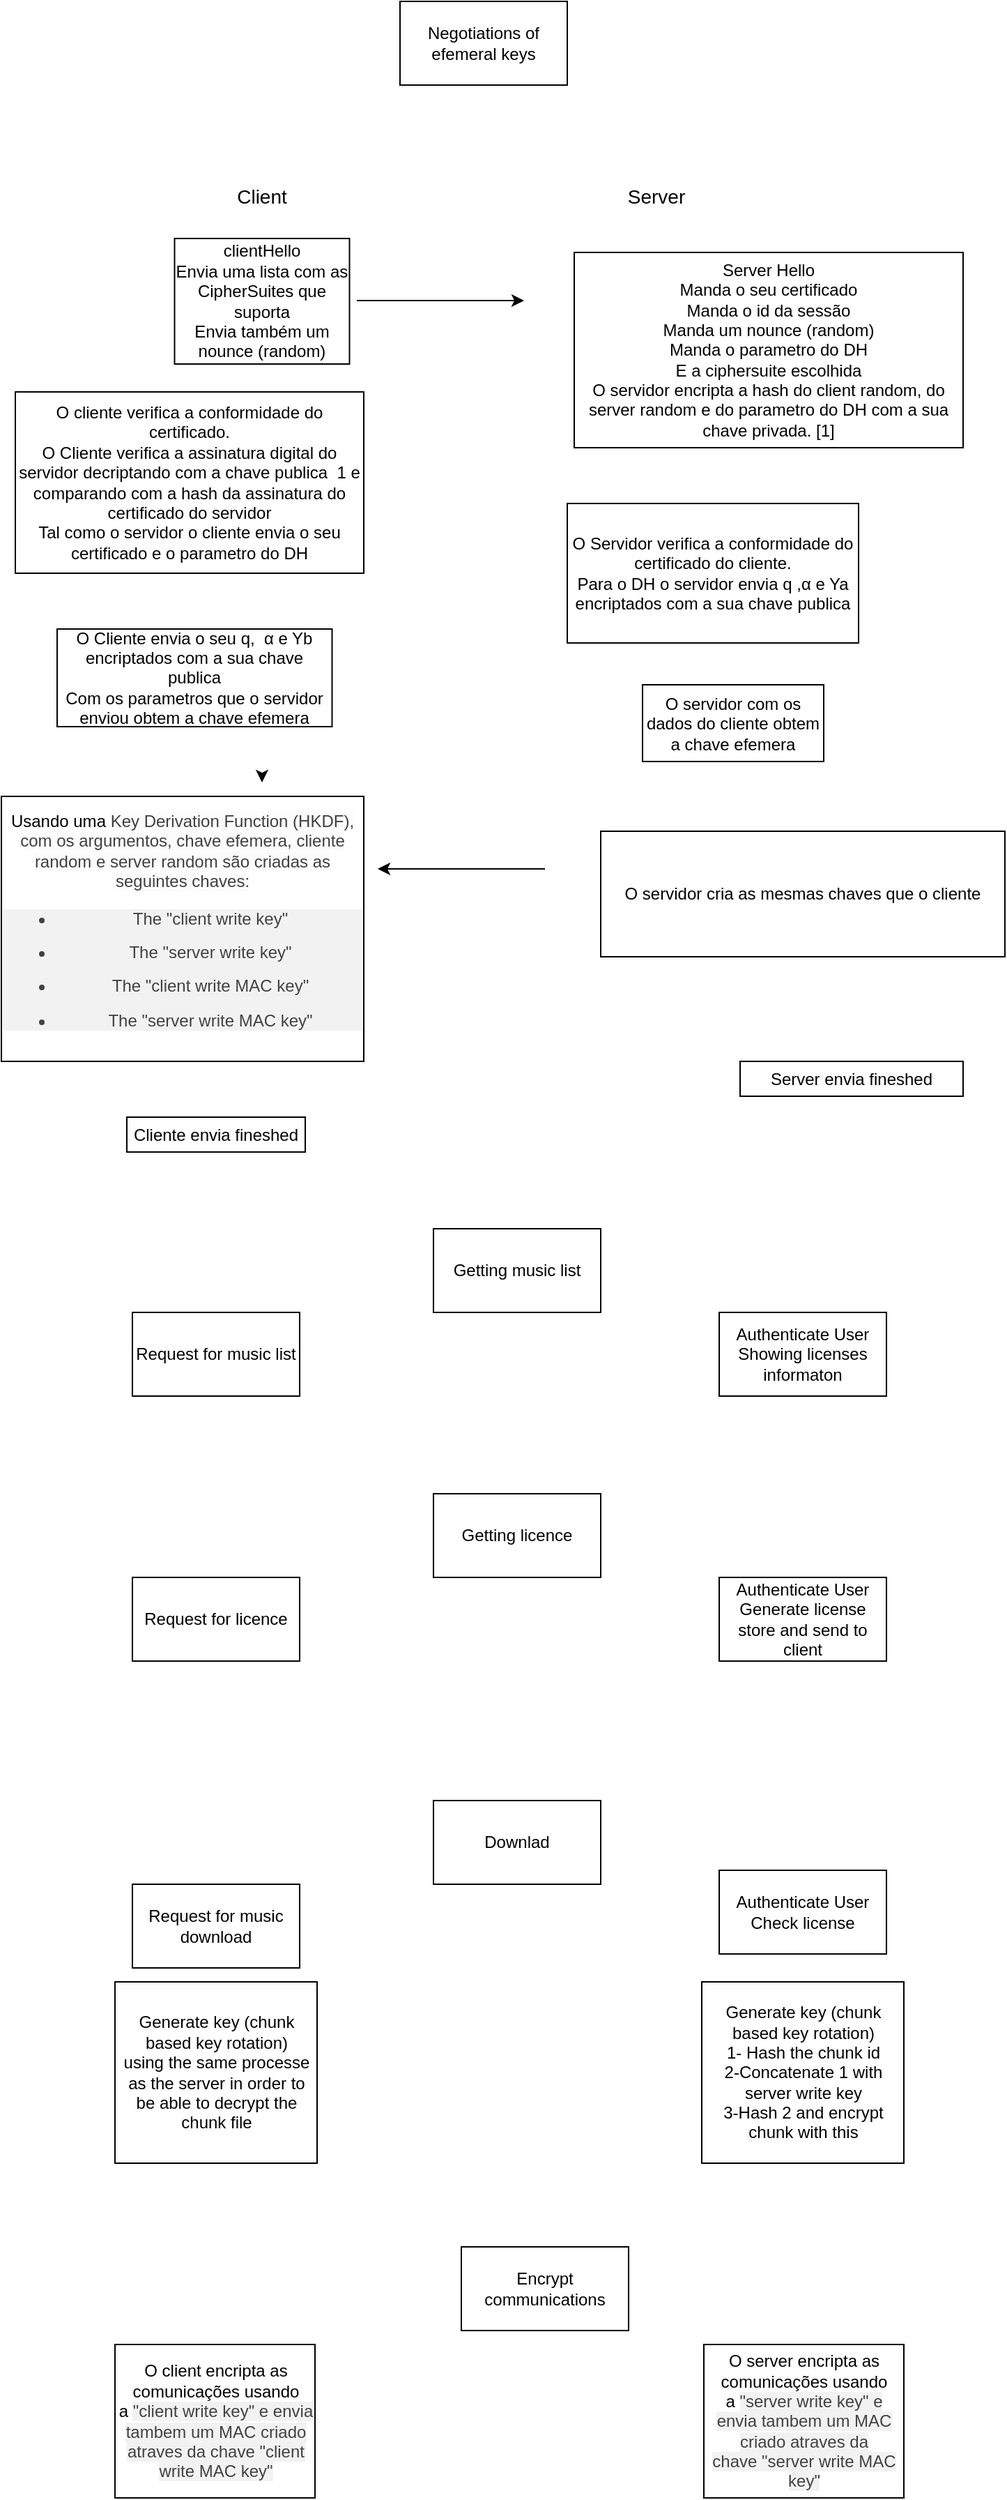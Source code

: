 <mxfile version="14.1.1" type="device"><diagram id="ToxsXhBCQsrdMB1Es3Ik" name="Page-1"><mxGraphModel dx="1350" dy="1837" grid="1" gridSize="10" guides="1" tooltips="1" connect="1" arrows="1" fold="1" page="1" pageScale="1" pageWidth="850" pageHeight="1100" math="0" shadow="0"><root><mxCell id="0"/><mxCell id="1" parent="0"/><mxCell id="-mcVlJ09CJsQKU-bJ-QF-1" value="&lt;font style=&quot;font-size: 14px&quot;&gt;Server&lt;/font&gt;" style="text;html=1;strokeColor=none;fillColor=none;align=center;verticalAlign=middle;whiteSpace=wrap;rounded=0;" parent="1" vertex="1"><mxGeometry x="500" y="40" width="40" height="20" as="geometry"/></mxCell><mxCell id="-mcVlJ09CJsQKU-bJ-QF-2" value="&lt;font style=&quot;font-size: 14px&quot;&gt;Client&lt;/font&gt;" style="text;html=1;strokeColor=none;fillColor=none;align=center;verticalAlign=middle;whiteSpace=wrap;rounded=0;" parent="1" vertex="1"><mxGeometry x="217" y="40" width="40" height="20" as="geometry"/></mxCell><mxCell id="-mcVlJ09CJsQKU-bJ-QF-4" value="clientHello&lt;br&gt;Envia uma lista com as CipherSuites que suporta&lt;br&gt;Envia também um nounce (random)" style="rounded=0;whiteSpace=wrap;html=1;" parent="1" vertex="1"><mxGeometry x="174.25" y="80" width="125.5" height="90" as="geometry"/></mxCell><mxCell id="nerVAbbshEKJmBHqYRu4-2" style="edgeStyle=orthogonalEdgeStyle;rounded=0;orthogonalLoop=1;jettySize=auto;html=1;" edge="1" parent="1" source="-mcVlJ09CJsQKU-bJ-QF-8"><mxGeometry relative="1" as="geometry"><mxPoint x="565.5" y="160" as="targetPoint"/><Array as="points"><mxPoint x="566" y="160"/><mxPoint x="566" y="160"/></Array></mxGeometry></mxCell><mxCell id="-mcVlJ09CJsQKU-bJ-QF-8" value="Server Hello&lt;br&gt;Manda o seu certificado&lt;br&gt;Manda o id da sessão&lt;br&gt;Manda um nounce (random)&lt;br&gt;Manda o parametro do DH&lt;br&gt;E a ciphersuite escolhida&lt;br&gt;O servidor encripta a hash do client random, do server random e do parametro do DH com a sua chave privada. [1]" style="rounded=0;whiteSpace=wrap;html=1;" parent="1" vertex="1"><mxGeometry x="461" y="90" width="279" height="140" as="geometry"/></mxCell><mxCell id="-mcVlJ09CJsQKU-bJ-QF-9" value="" style="endArrow=classic;html=1;" parent="1" edge="1"><mxGeometry width="50" height="50" relative="1" as="geometry"><mxPoint x="305" y="124.5" as="sourcePoint"/><mxPoint x="425" y="124.5" as="targetPoint"/></mxGeometry></mxCell><mxCell id="-mcVlJ09CJsQKU-bJ-QF-17" value="O servidor com os dados do cliente obtem a chave efemera" style="rounded=0;whiteSpace=wrap;html=1;" parent="1" vertex="1"><mxGeometry x="510" y="400" width="130" height="55" as="geometry"/></mxCell><mxCell id="-mcVlJ09CJsQKU-bJ-QF-18" value="O cliente verifica a conformidade do certificado.&lt;br&gt;O Cliente verifica a assinatura digital do servidor decriptando com a chave publica&amp;nbsp; 1 e comparando com a hash da assinatura do certificado do servidor&lt;br&gt;Tal como o servidor o cliente envia o seu certificado e o parametro do DH" style="rounded=0;whiteSpace=wrap;html=1;" parent="1" vertex="1"><mxGeometry x="60" y="190" width="250" height="130" as="geometry"/></mxCell><mxCell id="-mcVlJ09CJsQKU-bJ-QF-20" value="O Cliente envia o seu q,&amp;nbsp; α e Yb encriptados com a sua chave publica&lt;br&gt;Com os parametros que o servidor enviou obtem a chave efemera" style="rounded=0;whiteSpace=wrap;html=1;" parent="1" vertex="1"><mxGeometry x="90" y="360" width="197.25" height="70" as="geometry"/></mxCell><mxCell id="nerVAbbshEKJmBHqYRu4-4" style="edgeStyle=orthogonalEdgeStyle;rounded=0;orthogonalLoop=1;jettySize=auto;html=1;exitX=0.5;exitY=1;exitDx=0;exitDy=0;" edge="1" parent="1"><mxGeometry relative="1" as="geometry"><mxPoint x="237" y="470" as="targetPoint"/><mxPoint x="237" y="465" as="sourcePoint"/></mxGeometry></mxCell><mxCell id="-mcVlJ09CJsQKU-bJ-QF-24" value="Cliente envia fineshed" style="rounded=0;whiteSpace=wrap;html=1;" parent="1" vertex="1"><mxGeometry x="140" y="710" width="128" height="25" as="geometry"/></mxCell><mxCell id="-mcVlJ09CJsQKU-bJ-QF-26" value="Server envia fineshed" style="rounded=0;whiteSpace=wrap;html=1;" parent="1" vertex="1"><mxGeometry x="580" y="670" width="160" height="25" as="geometry"/></mxCell><mxCell id="-mcVlJ09CJsQKU-bJ-QF-27" value="" style="endArrow=classic;html=1;" parent="1" edge="1"><mxGeometry width="50" height="50" relative="1" as="geometry"><mxPoint x="440" y="532" as="sourcePoint"/><mxPoint x="320" y="532" as="targetPoint"/></mxGeometry></mxCell><mxCell id="nerVAbbshEKJmBHqYRu4-3" value="O Servidor verifica a conformidade do certificado do cliente.&lt;br&gt;Para o DH o servidor envia q ,α e Ya encriptados com a sua chave publica" style="rounded=0;whiteSpace=wrap;html=1;" vertex="1" parent="1"><mxGeometry x="456" y="270" width="209" height="100" as="geometry"/></mxCell><mxCell id="nerVAbbshEKJmBHqYRu4-5" value="Usando um&lt;font style=&quot;font-size: 12px&quot;&gt;a&amp;nbsp;&lt;span style=&quot;color: rgb(64 , 64 , 64) ; font-family: &amp;#34;lato&amp;#34; , , &amp;#34;helvetica neue&amp;#34; , &amp;#34;arial&amp;#34; , sans-serif ; background-color: rgb(252 , 252 , 252)&quot;&gt;Key Derivation Function (HKDF), com os argumentos, chave efemera, cliente random e server random são criadas as seguintes chaves:&lt;br&gt;&lt;/span&gt;&lt;ul class=&quot;learning-list&quot; style=&quot;box-sizing: border-box ; color: rgb(66 , 66 , 66) ; font-family: , &amp;#34;blinkmacsystemfont&amp;#34; , &amp;#34;segoe ui&amp;#34; , &amp;#34;roboto&amp;#34; , &amp;#34;oxygen&amp;#34; , &amp;#34;ubuntu&amp;#34; , &amp;#34;cantarell&amp;#34; , &amp;#34;fira sans&amp;#34; , &amp;#34;droid sans&amp;#34; , &amp;#34;helvetica neue&amp;#34; , sans-serif ; background-color: rgb(242 , 242 , 242)&quot;&gt;&lt;li style=&quot;box-sizing: border-box ; margin-bottom: 10px&quot;&gt;The &quot;client write key&quot;&lt;/li&gt;&lt;li style=&quot;box-sizing: border-box ; margin-bottom: 10px&quot;&gt;The &quot;server write key&quot;&lt;/li&gt;&lt;li style=&quot;box-sizing: border-box ; margin-bottom: 10px&quot;&gt;The &quot;client write MAC key&quot;&lt;/li&gt;&lt;li style=&quot;box-sizing: border-box ; margin-bottom: 10px&quot;&gt;The &quot;server write MAC key&quot;&lt;/li&gt;&lt;/ul&gt;&lt;/font&gt;" style="rounded=0;whiteSpace=wrap;html=1;" vertex="1" parent="1"><mxGeometry x="50" y="480" width="260" height="190" as="geometry"/></mxCell><mxCell id="nerVAbbshEKJmBHqYRu4-6" value="O servidor cria as mesmas chaves que o cliente" style="rounded=0;whiteSpace=wrap;html=1;" vertex="1" parent="1"><mxGeometry x="480" y="505" width="290" height="90" as="geometry"/></mxCell><mxCell id="nerVAbbshEKJmBHqYRu4-8" value="Negotiations of efemeral keys" style="rounded=0;whiteSpace=wrap;html=1;" vertex="1" parent="1"><mxGeometry x="336" y="-90" width="120" height="60" as="geometry"/></mxCell><mxCell id="nerVAbbshEKJmBHqYRu4-9" value="Getting music list" style="rounded=0;whiteSpace=wrap;html=1;" vertex="1" parent="1"><mxGeometry x="360" y="790" width="120" height="60" as="geometry"/></mxCell><mxCell id="nerVAbbshEKJmBHqYRu4-10" value="Request for music list" style="whiteSpace=wrap;html=1;" vertex="1" parent="1"><mxGeometry x="144" y="850" width="120" height="60" as="geometry"/></mxCell><mxCell id="nerVAbbshEKJmBHqYRu4-11" value="Authenticate User&lt;br&gt;Showing licenses informaton" style="whiteSpace=wrap;html=1;" vertex="1" parent="1"><mxGeometry x="565" y="850" width="120" height="60" as="geometry"/></mxCell><mxCell id="nerVAbbshEKJmBHqYRu4-12" value="Getting licence" style="rounded=0;whiteSpace=wrap;html=1;" vertex="1" parent="1"><mxGeometry x="360" y="980" width="120" height="60" as="geometry"/></mxCell><mxCell id="nerVAbbshEKJmBHqYRu4-13" value="Request for licence" style="whiteSpace=wrap;html=1;" vertex="1" parent="1"><mxGeometry x="144" y="1040" width="120" height="60" as="geometry"/></mxCell><mxCell id="nerVAbbshEKJmBHqYRu4-14" value="Authenticate User&lt;br&gt;Generate license store and send to client" style="whiteSpace=wrap;html=1;" vertex="1" parent="1"><mxGeometry x="565" y="1040" width="120" height="60" as="geometry"/></mxCell><mxCell id="nerVAbbshEKJmBHqYRu4-15" value="Downlad" style="rounded=0;whiteSpace=wrap;html=1;" vertex="1" parent="1"><mxGeometry x="360" y="1200" width="120" height="60" as="geometry"/></mxCell><mxCell id="nerVAbbshEKJmBHqYRu4-16" value="Request for music download" style="whiteSpace=wrap;html=1;" vertex="1" parent="1"><mxGeometry x="144" y="1260" width="120" height="60" as="geometry"/></mxCell><mxCell id="nerVAbbshEKJmBHqYRu4-17" value="Authenticate User&lt;br&gt;Check license" style="whiteSpace=wrap;html=1;" vertex="1" parent="1"><mxGeometry x="565" y="1250" width="120" height="60" as="geometry"/></mxCell><mxCell id="nerVAbbshEKJmBHqYRu4-18" value="Generate key (chunk based key rotation)&lt;br&gt;1- Hash the chunk id&lt;br&gt;2-Concatenate 1 with server write key&lt;br&gt;3-Hash 2 and encrypt chunk with this" style="whiteSpace=wrap;html=1;" vertex="1" parent="1"><mxGeometry x="552.5" y="1330" width="145" height="130" as="geometry"/></mxCell><mxCell id="nerVAbbshEKJmBHqYRu4-19" value="Generate key (chunk based key rotation)&lt;br&gt;using the same processe as the server in order to be able to decrypt the chunk file" style="whiteSpace=wrap;html=1;" vertex="1" parent="1"><mxGeometry x="131.5" y="1330" width="145" height="130" as="geometry"/></mxCell><mxCell id="nerVAbbshEKJmBHqYRu4-20" value="Encrypt communications" style="rounded=0;whiteSpace=wrap;html=1;" vertex="1" parent="1"><mxGeometry x="380" y="1520" width="120" height="60" as="geometry"/></mxCell><mxCell id="nerVAbbshEKJmBHqYRu4-21" value="O client encripta as comunicações usando a&amp;nbsp;&lt;span style=&quot;color: rgb(66 , 66 , 66) ; background-color: rgb(242 , 242 , 242)&quot;&gt;&quot;client write key&quot; e envia tambem um MAC criado atraves da chave&amp;nbsp;&lt;/span&gt;&lt;span style=&quot;color: rgb(66 , 66 , 66) ; background-color: rgb(242 , 242 , 242)&quot;&gt;&quot;client write MAC key&quot;&lt;/span&gt;" style="rounded=0;whiteSpace=wrap;html=1;" vertex="1" parent="1"><mxGeometry x="131.5" y="1590" width="143.5" height="110" as="geometry"/></mxCell><mxCell id="nerVAbbshEKJmBHqYRu4-22" value="O server encripta as comunicações usando a&amp;nbsp;&lt;span style=&quot;color: rgb(66 , 66 , 66) ; background-color: rgb(242 , 242 , 242)&quot;&gt;&quot;server write key&quot; e envia tambem um MAC criado atraves da chave&amp;nbsp;&lt;/span&gt;&lt;span style=&quot;color: rgb(66 , 66 , 66) ; background-color: rgb(242 , 242 , 242)&quot;&gt;&quot;server write MAC key&quot;&lt;/span&gt;" style="rounded=0;whiteSpace=wrap;html=1;" vertex="1" parent="1"><mxGeometry x="554" y="1590" width="143.5" height="110" as="geometry"/></mxCell></root></mxGraphModel></diagram></mxfile>
